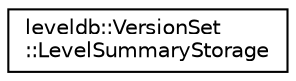 digraph "Graphical Class Hierarchy"
{
  edge [fontname="Helvetica",fontsize="10",labelfontname="Helvetica",labelfontsize="10"];
  node [fontname="Helvetica",fontsize="10",shape=record];
  rankdir="LR";
  Node1 [label="leveldb::VersionSet\l::LevelSummaryStorage",height=0.2,width=0.4,color="black", fillcolor="white", style="filled",URL="$structleveldb_1_1_version_set_1_1_level_summary_storage.html"];
}

